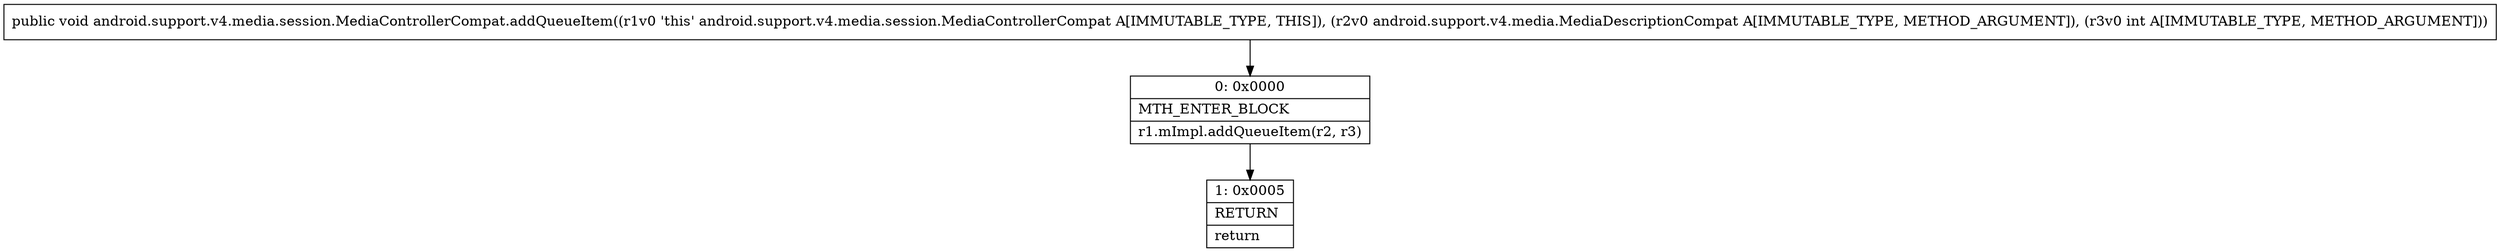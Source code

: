 digraph "CFG forandroid.support.v4.media.session.MediaControllerCompat.addQueueItem(Landroid\/support\/v4\/media\/MediaDescriptionCompat;I)V" {
Node_0 [shape=record,label="{0\:\ 0x0000|MTH_ENTER_BLOCK\l|r1.mImpl.addQueueItem(r2, r3)\l}"];
Node_1 [shape=record,label="{1\:\ 0x0005|RETURN\l|return\l}"];
MethodNode[shape=record,label="{public void android.support.v4.media.session.MediaControllerCompat.addQueueItem((r1v0 'this' android.support.v4.media.session.MediaControllerCompat A[IMMUTABLE_TYPE, THIS]), (r2v0 android.support.v4.media.MediaDescriptionCompat A[IMMUTABLE_TYPE, METHOD_ARGUMENT]), (r3v0 int A[IMMUTABLE_TYPE, METHOD_ARGUMENT])) }"];
MethodNode -> Node_0;
Node_0 -> Node_1;
}

